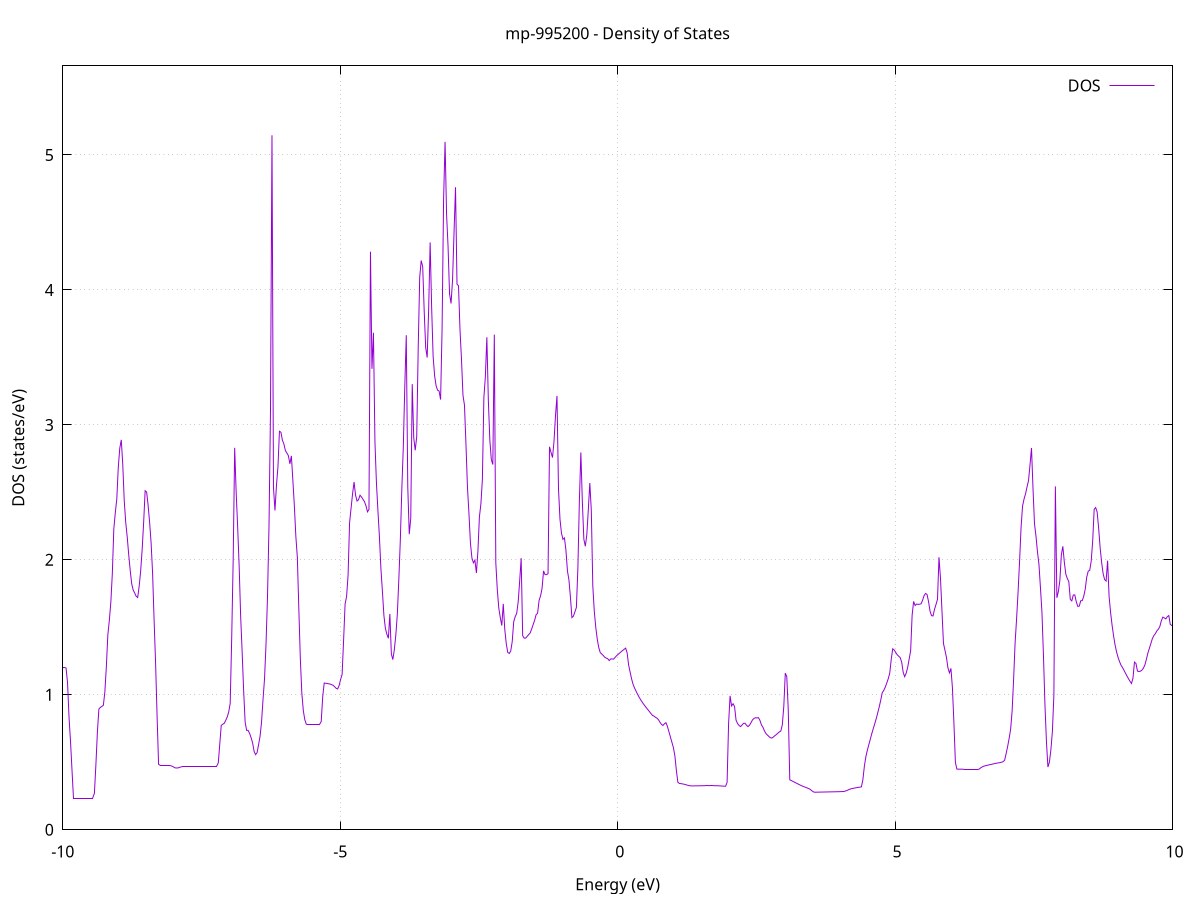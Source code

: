 set title 'mp-995200 - Density of States'
set xlabel 'Energy (eV)'
set ylabel 'DOS (states/eV)'
set grid
set xrange [-10:10]
set yrange [0:5.660]
set xzeroaxis lt -1
set terminal png size 800,600
set output 'mp-995200_dos_gnuplot.png'
plot '-' using 1:2 with lines title 'DOS'
-18.789000 0.000000
-18.762100 0.000000
-18.735300 0.000000
-18.708400 0.000000
-18.681500 0.000000
-18.654600 0.000000
-18.627700 0.000000
-18.600800 0.000000
-18.573900 0.000000
-18.547000 0.000000
-18.520100 0.000000
-18.493200 0.000000
-18.466300 0.000000
-18.439400 0.000000
-18.412500 0.000000
-18.385600 0.000000
-18.358700 0.000000
-18.331900 0.000000
-18.305000 0.000000
-18.278100 0.000000
-18.251200 0.000000
-18.224300 0.000000
-18.197400 0.000000
-18.170500 0.000000
-18.143600 0.000000
-18.116700 0.000000
-18.089800 0.000000
-18.062900 0.000000
-18.036000 0.000000
-18.009100 0.000000
-17.982200 0.000000
-17.955300 0.000000
-17.928500 0.000000
-17.901600 0.000000
-17.874700 0.000000
-17.847800 0.000000
-17.820900 0.000000
-17.794000 0.000000
-17.767100 0.000000
-17.740200 0.000000
-17.713300 0.000000
-17.686400 0.000000
-17.659500 0.000000
-17.632600 0.000000
-17.605700 0.000000
-17.578800 0.000000
-17.551900 0.000000
-17.525100 0.000000
-17.498200 0.000000
-17.471300 0.000000
-17.444400 0.000000
-17.417500 0.000000
-17.390600 0.000000
-17.363700 0.000000
-17.336800 0.000000
-17.309900 0.000000
-17.283000 0.000000
-17.256100 0.000000
-17.229200 0.000000
-17.202300 0.000000
-17.175400 0.000000
-17.148500 0.000000
-17.121700 0.000000
-17.094800 0.000000
-17.067900 0.000000
-17.041000 0.000000
-17.014100 0.000000
-16.987200 0.000000
-16.960300 0.000000
-16.933400 0.000000
-16.906500 0.000000
-16.879600 0.000000
-16.852700 0.000000
-16.825800 0.000000
-16.798900 0.000000
-16.772000 0.000000
-16.745100 0.000000
-16.718300 0.000000
-16.691400 0.000000
-16.664500 0.000000
-16.637600 0.000000
-16.610700 0.000000
-16.583800 0.000000
-16.556900 0.000000
-16.530000 0.000000
-16.503100 0.000000
-16.476200 0.000000
-16.449300 0.000000
-16.422400 0.000000
-16.395500 0.000000
-16.368600 0.000000
-16.341700 0.017900
-16.314900 0.972300
-16.288000 1.329900
-16.261100 1.194600
-16.234200 1.277300
-16.207300 1.402900
-16.180400 1.612200
-16.153500 1.981300
-16.126600 2.030300
-16.099700 1.284800
-16.072800 1.225700
-16.045900 1.170100
-16.019000 1.108700
-15.992100 1.035800
-15.965200 0.912400
-15.938300 0.902200
-15.911500 0.848000
-15.884600 0.817400
-15.857700 0.791400
-15.830800 0.767300
-15.803900 0.741200
-15.777000 0.711300
-15.750100 0.653700
-15.723200 0.653800
-15.696300 0.653800
-15.669400 0.653800
-15.642500 0.653800
-15.615600 0.627200
-15.588700 0.607200
-15.561800 0.592400
-15.534900 0.578500
-15.508100 0.564600
-15.481200 0.548500
-15.454300 0.520500
-15.427400 0.510700
-15.400500 0.510800
-15.373600 0.510800
-15.346700 0.510800
-15.319800 0.510800
-15.292900 0.510800
-15.266000 0.510800
-15.239100 0.508900
-15.212200 0.488900
-15.185300 0.477600
-15.158400 0.468100
-15.131500 0.459300
-15.104700 0.449500
-15.077800 0.437400
-15.050900 0.420500
-15.024000 0.420500
-14.997100 0.420500
-14.970200 0.420500
-14.943300 0.420500
-14.916400 0.434100
-14.889500 0.875600
-14.862600 1.385300
-14.835700 1.813500
-14.808800 1.883900
-14.781900 2.036400
-14.755000 2.468300
-14.728100 2.786500
-14.701300 2.156600
-14.674400 1.730600
-14.647500 1.642000
-14.620600 1.557700
-14.593700 1.457400
-14.566800 1.330500
-14.539900 1.290600
-14.513000 1.277800
-14.486100 1.247600
-14.459200 1.201600
-14.432300 1.165900
-14.405400 1.132500
-14.378500 1.093100
-14.351600 1.041200
-14.324700 1.026800
-14.297900 1.026800
-14.271000 1.026800
-14.244100 1.026800
-14.217200 1.023300
-14.190300 1.000900
-14.163400 0.968000
-14.136500 0.941800
-14.109600 0.918300
-14.082700 0.892000
-14.055800 0.856800
-14.028900 0.837100
-14.002000 0.837100
-13.975100 0.837100
-13.948200 0.837100
-13.921300 0.837100
-13.894500 0.837100
-13.867600 0.837100
-13.840700 0.837000
-13.813800 0.827900
-13.786900 0.813900
-13.760000 0.798400
-13.733100 0.786300
-13.706200 0.773300
-13.679300 0.754100
-13.652400 0.745600
-13.625500 0.745600
-13.598600 0.745600
-13.571700 0.745600
-13.544800 0.739500
-13.517900 0.734700
-13.491100 0.730900
-13.464200 0.727400
-13.437300 0.723600
-13.410400 0.718000
-13.383500 0.714000
-13.356600 0.710400
-13.329700 0.702300
-13.302800 0.690600
-13.275900 0.682000
-13.249000 0.673300
-13.222100 0.660300
-13.195200 0.652500
-13.168300 0.652500
-13.141400 0.652500
-13.114500 0.652500
-13.087700 0.652500
-13.060800 0.652500
-13.033900 0.652500
-13.007000 0.652500
-12.980100 0.652500
-12.953200 0.652600
-12.926300 0.652600
-12.899400 0.652600
-12.872500 0.773300
-12.845600 1.213400
-12.818700 1.507400
-12.791800 1.833500
-12.764900 2.615300
-12.738000 3.257200
-12.711100 3.155500
-12.684300 2.397200
-12.657400 2.102200
-12.630500 2.014300
-12.603600 1.858000
-12.576700 1.694500
-12.549800 1.584200
-12.522900 1.584300
-12.496000 1.570800
-12.469100 1.542500
-12.442200 1.509600
-12.415300 1.462000
-12.388400 1.381300
-12.361500 1.320400
-12.334600 1.304000
-12.307700 1.304100
-12.280800 1.304100
-12.254000 1.304200
-12.227100 1.303100
-12.200200 1.291700
-12.173300 1.280200
-12.146400 1.265000
-12.119500 1.230700
-12.092600 1.198200
-12.065700 1.229900
-12.038800 1.256600
-12.011900 1.280100
-11.985000 1.305600
-11.958100 1.343200
-11.931200 1.365300
-11.904300 1.365300
-11.877400 1.365300
-11.850600 1.361900
-11.823700 1.351500
-11.796800 1.339100
-11.769900 1.320300
-11.743000 1.290500
-11.716100 1.268600
-11.689200 1.267800
-11.662300 1.267800
-11.635400 1.193600
-11.608500 1.003400
-11.581600 0.878000
-11.554700 0.757900
-11.527800 0.598500
-11.500900 0.456500
-11.474000 0.456500
-11.447200 0.456500
-11.420300 0.456200
-11.393400 0.450000
-11.366500 0.442100
-11.339600 0.431000
-11.312700 0.410100
-11.285800 0.394000
-11.258900 0.390700
-11.232000 0.390700
-11.205100 0.390700
-11.178200 0.390700
-11.151300 0.390700
-11.124400 0.390700
-11.097500 0.390700
-11.070600 0.390700
-11.043800 0.390700
-11.016900 0.390700
-10.990000 0.390700
-10.963100 0.545200
-10.936200 0.708400
-10.909300 0.834400
-10.882400 0.962100
-10.855500 1.174800
-10.828600 1.232500
-10.801700 1.218600
-10.774800 1.207900
-10.747900 1.206400
-10.721000 1.206400
-10.694100 1.206400
-10.667200 1.206400
-10.640400 1.206400
-10.613500 1.190800
-10.586600 1.137900
-10.559700 1.087900
-10.532800 1.043800
-10.505900 0.978400
-10.479000 0.944500
-10.452100 0.944500
-10.425200 0.944500
-10.398300 0.944500
-10.371400 0.944500
-10.344500 0.944500
-10.317600 0.928800
-10.290700 0.844300
-10.263800 0.737500
-10.237000 0.544600
-10.210100 0.556700
-10.183200 0.658700
-10.156300 0.797500
-10.129400 0.951000
-10.102500 1.198600
-10.075600 1.198600
-10.048700 1.198700
-10.021800 1.198700
-9.994900 1.198800
-9.968000 1.198800
-9.941100 1.198900
-9.914200 1.087600
-9.887300 0.830500
-9.860400 0.651500
-9.833600 0.437900
-9.806700 0.229700
-9.779800 0.229700
-9.752900 0.229700
-9.726000 0.229700
-9.699100 0.229700
-9.672200 0.229700
-9.645300 0.229700
-9.618400 0.229700
-9.591500 0.229700
-9.564600 0.229700
-9.537700 0.229700
-9.510800 0.229700
-9.483900 0.229700
-9.457000 0.229700
-9.430200 0.270400
-9.403300 0.482800
-9.376400 0.724500
-9.349500 0.894900
-9.322600 0.906700
-9.295700 0.914400
-9.268800 0.922400
-9.241900 1.021400
-9.215000 1.207800
-9.188100 1.444400
-9.161200 1.551400
-9.134300 1.685000
-9.107400 1.896800
-9.080500 2.228300
-9.053600 2.348900
-9.026800 2.450000
-8.999900 2.686100
-8.973000 2.827400
-8.946100 2.889200
-8.919200 2.707500
-8.892300 2.435900
-8.865400 2.275900
-8.838500 2.168000
-8.811600 2.036600
-8.784700 1.920700
-8.757800 1.822000
-8.730900 1.776000
-8.704000 1.753300
-8.677100 1.729800
-8.650200 1.721000
-8.623400 1.805700
-8.596500 1.917500
-8.569600 2.076500
-8.542700 2.277600
-8.515800 2.512000
-8.488900 2.502100
-8.462000 2.403300
-8.435100 2.276800
-8.408200 2.125100
-8.381300 1.898600
-8.354400 1.554200
-8.327500 1.234900
-8.300600 0.842800
-8.273700 0.485700
-8.246800 0.474800
-8.220000 0.474800
-8.193100 0.474800
-8.166200 0.474800
-8.139300 0.474800
-8.112400 0.474800
-8.085500 0.474800
-8.058600 0.474700
-8.031700 0.471500
-8.004800 0.465700
-7.977900 0.458900
-7.951000 0.458000
-7.924100 0.458100
-7.897200 0.462600
-7.870300 0.465300
-7.843400 0.468500
-7.816600 0.469500
-7.789700 0.469500
-7.762800 0.469500
-7.735900 0.469500
-7.709000 0.469500
-7.682100 0.469500
-7.655200 0.469500
-7.628300 0.469500
-7.601400 0.469500
-7.574500 0.469500
-7.547600 0.469500
-7.520700 0.469500
-7.493800 0.469500
-7.466900 0.469500
-7.440000 0.469400
-7.413200 0.469400
-7.386300 0.469400
-7.359400 0.469400
-7.332500 0.469400
-7.305600 0.469400
-7.278700 0.469400
-7.251800 0.469400
-7.224900 0.469400
-7.198000 0.495200
-7.171100 0.632600
-7.144200 0.773000
-7.117300 0.782000
-7.090400 0.788900
-7.063500 0.810600
-7.036600 0.835900
-7.009800 0.872200
-6.982900 0.936300
-6.956000 1.416500
-6.929100 2.000500
-6.902200 2.830000
-6.875300 2.500700
-6.848400 2.245000
-6.821500 1.955700
-6.794600 1.583500
-6.767700 1.318300
-6.740800 1.032400
-6.713900 0.799300
-6.687000 0.736500
-6.660100 0.736600
-6.633200 0.714100
-6.606400 0.682400
-6.579500 0.644700
-6.552600 0.582000
-6.525700 0.556900
-6.498800 0.571100
-6.471900 0.629500
-6.445000 0.691900
-6.418100 0.797200
-6.391200 0.966500
-6.364300 1.117500
-6.337400 1.373800
-6.310500 1.726200
-6.283600 2.250200
-6.256700 3.100200
-6.229800 5.145600
-6.203000 2.537800
-6.176100 2.366200
-6.149200 2.549900
-6.122300 2.688500
-6.095400 2.952800
-6.068500 2.945400
-6.041600 2.885800
-6.014700 2.858200
-5.987800 2.808800
-5.960900 2.791300
-5.934000 2.771700
-5.907100 2.711300
-5.880200 2.770100
-5.853300 2.588100
-5.826400 2.399200
-5.799600 2.173300
-5.772700 2.018500
-5.745800 1.633400
-5.718900 1.268800
-5.692000 1.012700
-5.665100 0.882200
-5.638200 0.815800
-5.611300 0.782400
-5.584400 0.779300
-5.557500 0.779400
-5.530600 0.779400
-5.503700 0.779400
-5.476800 0.779500
-5.449900 0.779500
-5.423000 0.779500
-5.396200 0.779600
-5.369300 0.779600
-5.342400 0.802400
-5.315500 0.986200
-5.288600 1.087400
-5.261700 1.085600
-5.234800 1.083700
-5.207900 1.081700
-5.181000 1.079500
-5.154100 1.075400
-5.127200 1.070300
-5.100300 1.059700
-5.073400 1.048300
-5.046500 1.043000
-5.019600 1.069100
-4.992800 1.114100
-4.965900 1.150400
-4.939000 1.405100
-4.912100 1.672900
-4.885200 1.728400
-4.858300 1.886900
-4.831400 2.274200
-4.804500 2.382400
-4.777600 2.488400
-4.750700 2.576900
-4.723800 2.480200
-4.696900 2.435700
-4.670000 2.445600
-4.643100 2.478900
-4.616200 2.465900
-4.589400 2.448100
-4.562500 2.431000
-4.535600 2.400600
-4.508700 2.355800
-4.481800 2.373200
-4.454900 4.283400
-4.428000 3.415400
-4.401100 3.682400
-4.374200 2.873000
-4.347300 2.571100
-4.320400 2.363500
-4.293500 2.172200
-4.266600 1.934600
-4.239700 1.768700
-4.212800 1.588300
-4.186000 1.492500
-4.159100 1.448800
-4.132200 1.418700
-4.105300 1.599700
-4.078400 1.302100
-4.051500 1.260800
-4.024600 1.334900
-3.997700 1.443700
-3.970800 1.596400
-3.943900 1.852800
-3.917000 2.142500
-3.890100 2.519900
-3.863200 2.833300
-3.836300 3.283000
-3.809400 3.664400
-3.782600 2.540900
-3.755700 2.190200
-3.728800 2.307100
-3.701900 3.302000
-3.675000 2.904500
-3.648100 2.811900
-3.621200 2.913000
-3.594300 3.571600
-3.567400 4.093000
-3.540500 4.217900
-3.513600 4.172600
-3.486700 3.847400
-3.459800 3.573700
-3.432900 3.499100
-3.406000 3.856900
-3.379200 4.352200
-3.352300 3.870000
-3.325400 3.506500
-3.298500 3.363600
-3.271600 3.288900
-3.244700 3.256800
-3.217800 3.250600
-3.190900 3.187500
-3.164000 3.714900
-3.137100 4.668500
-3.110200 5.097200
-3.083300 4.560400
-3.056400 4.322400
-3.029500 3.971100
-3.002600 3.899700
-2.975800 4.071100
-2.948900 4.422900
-2.922000 4.760500
-2.895100 4.042500
-2.868200 4.030900
-2.841300 3.707100
-2.814400 3.485200
-2.787500 3.218600
-2.760600 3.146300
-2.733700 2.856400
-2.706800 2.538900
-2.679900 2.342900
-2.653000 2.123200
-2.626100 2.013200
-2.599200 1.977600
-2.572400 1.998300
-2.545500 1.902500
-2.518600 2.060700
-2.491700 2.317100
-2.464800 2.414000
-2.437900 2.594200
-2.411000 3.201200
-2.384100 3.356900
-2.357200 3.649300
-2.330300 3.181500
-2.303400 2.886700
-2.276500 2.742600
-2.249600 2.706200
-2.222700 3.669000
-2.195800 1.977500
-2.168900 1.778600
-2.142100 1.643000
-2.115200 1.572000
-2.088300 1.513200
-2.061400 1.674300
-2.034500 1.485700
-2.007600 1.379900
-1.980700 1.313900
-1.953800 1.306500
-1.926900 1.324600
-1.900000 1.394100
-1.873100 1.541700
-1.846200 1.579100
-1.819300 1.603500
-1.792400 1.688900
-1.765500 1.845100
-1.738700 2.012600
-1.711800 1.437900
-1.684900 1.420100
-1.658000 1.419900
-1.631100 1.433000
-1.604200 1.446100
-1.577300 1.457800
-1.550400 1.486800
-1.523500 1.519800
-1.496600 1.551300
-1.469700 1.593200
-1.442800 1.604900
-1.415900 1.699700
-1.389000 1.733100
-1.362100 1.789400
-1.335300 1.918100
-1.308400 1.890900
-1.281500 1.890400
-1.254600 1.898200
-1.227700 2.837600
-1.200800 2.796000
-1.173900 2.757900
-1.147000 2.877800
-1.120100 3.068300
-1.093200 3.214700
-1.066300 2.528400
-1.039400 2.301900
-1.012500 2.197900
-0.985600 2.152000
-0.958700 2.162800
-0.931900 2.071600
-0.905000 1.918400
-0.878100 1.852300
-0.851200 1.725500
-0.824300 1.572300
-0.797400 1.582700
-0.770500 1.614200
-0.743600 1.647200
-0.716700 1.937700
-0.689800 2.436700
-0.662900 2.795300
-0.636000 2.427400
-0.609100 2.152700
-0.582200 2.100500
-0.555300 2.187800
-0.528500 2.372200
-0.501600 2.569400
-0.474700 2.365500
-0.447800 1.807600
-0.420900 1.618000
-0.394000 1.499000
-0.367100 1.411200
-0.340200 1.349600
-0.313300 1.312400
-0.286400 1.302500
-0.259500 1.291300
-0.232600 1.278700
-0.205700 1.271900
-0.178800 1.267400
-0.151900 1.253500
-0.125100 1.266100
-0.098200 1.265500
-0.071300 1.264700
-0.044400 1.278200
-0.017500 1.290000
0.009400 1.299700
0.036300 1.309600
0.063200 1.319300
0.090100 1.328400
0.117000 1.337200
0.143900 1.345800
0.170800 1.311400
0.197700 1.221300
0.224600 1.168900
0.251500 1.117800
0.278300 1.077500
0.305200 1.049700
0.332100 1.026600
0.359000 1.004600
0.385900 0.983100
0.412800 0.964900
0.439700 0.947100
0.466600 0.931700
0.493500 0.916800
0.520400 0.902400
0.547300 0.888600
0.574200 0.874800
0.601100 0.860800
0.628000 0.846900
0.654900 0.842300
0.681700 0.833400
0.708600 0.827100
0.735500 0.815500
0.762400 0.797000
0.789300 0.781400
0.816200 0.772800
0.843100 0.785300
0.870000 0.793600
0.896900 0.766600
0.923800 0.727100
0.950700 0.687800
0.977600 0.648600
1.004500 0.609300
1.031400 0.548700
1.058300 0.440100
1.085100 0.352100
1.112000 0.343500
1.138900 0.341900
1.165800 0.340100
1.192700 0.338000
1.219600 0.335300
1.246500 0.331500
1.273400 0.328800
1.300300 0.326200
1.327200 0.325300
1.354100 0.325200
1.381000 0.325300
1.407900 0.325500
1.434800 0.325600
1.461700 0.325900
1.488500 0.326200
1.515400 0.326300
1.542300 0.326400
1.569200 0.326500
1.596100 0.326600
1.623000 0.326600
1.649900 0.326700
1.676800 0.326600
1.703700 0.326600
1.730600 0.326500
1.757500 0.326400
1.784400 0.326200
1.811300 0.325900
1.838200 0.325400
1.865100 0.324500
1.891900 0.323700
1.918800 0.323100
1.945700 0.322700
1.972600 0.351200
1.999500 0.787000
2.026400 0.992100
2.053300 0.917700
2.080200 0.934200
2.107100 0.913100
2.134000 0.812300
2.160900 0.787900
2.187800 0.773100
2.214700 0.764700
2.241600 0.775900
2.268500 0.788300
2.295300 0.789600
2.322200 0.774500
2.349100 0.764600
2.376000 0.774300
2.402900 0.792900
2.429800 0.813800
2.456700 0.825000
2.483600 0.830400
2.510500 0.828500
2.537400 0.831000
2.564300 0.811000
2.591200 0.777300
2.618100 0.760100
2.645000 0.733400
2.671900 0.713500
2.698700 0.702100
2.725600 0.691700
2.752500 0.682100
2.779400 0.679600
2.806300 0.687100
2.833200 0.697300
2.860100 0.705400
2.887000 0.715700
2.913900 0.725100
2.940800 0.731300
2.967700 0.777200
2.994600 0.914800
3.021500 1.160500
3.048400 1.134800
3.075300 0.884200
3.102100 0.370400
3.129000 0.364800
3.155900 0.359200
3.182800 0.353600
3.209700 0.347900
3.236600 0.342300
3.263500 0.336700
3.290400 0.331100
3.317300 0.326000
3.344200 0.321300
3.371100 0.316900
3.398000 0.312800
3.424900 0.308300
3.451800 0.303700
3.478700 0.296700
3.505500 0.287100
3.532400 0.280000
3.559300 0.278200
3.586200 0.278500
3.613100 0.278800
3.640000 0.279100
3.666900 0.279300
3.693800 0.279600
3.720700 0.279800
3.747600 0.280000
3.774500 0.280300
3.801400 0.280500
3.828300 0.280800
3.855200 0.281000
3.882100 0.281200
3.908900 0.281500
3.935800 0.281700
3.962700 0.282000
3.989600 0.282200
4.016500 0.282600
4.043400 0.283000
4.070300 0.283400
4.097200 0.286100
4.124100 0.289600
4.151000 0.294600
4.177900 0.299800
4.204800 0.303300
4.231700 0.306000
4.258600 0.308200
4.285500 0.310300
4.312300 0.312300
4.339200 0.314200
4.366100 0.316100
4.393000 0.317800
4.419900 0.370800
4.446800 0.471300
4.473700 0.541500
4.500600 0.589700
4.527500 0.631100
4.554400 0.672500
4.581300 0.713800
4.608200 0.751200
4.635100 0.787500
4.662000 0.825600
4.688900 0.868300
4.715700 0.912600
4.742600 0.962400
4.769500 1.016600
4.796400 1.032300
4.823300 1.057300
4.850200 1.087200
4.877100 1.119300
4.904000 1.160800
4.930900 1.262200
4.957800 1.340900
4.984700 1.331900
5.011600 1.313900
5.038500 1.296800
5.065400 1.286100
5.092300 1.275400
5.119100 1.242800
5.146000 1.167100
5.172900 1.134300
5.199800 1.159700
5.226700 1.202200
5.253600 1.264600
5.280500 1.325200
5.307400 1.590000
5.334300 1.691900
5.361200 1.661700
5.388100 1.672400
5.415000 1.669900
5.441900 1.671600
5.468800 1.674300
5.495700 1.700000
5.522500 1.734800
5.549400 1.750900
5.576300 1.743500
5.603200 1.690600
5.630100 1.620200
5.657000 1.586400
5.683900 1.584400
5.710800 1.633100
5.737700 1.669300
5.764600 1.708000
5.791500 2.019500
5.818400 1.863500
5.845300 1.622000
5.872200 1.380400
5.899100 1.330700
5.925900 1.277600
5.952800 1.200200
5.979700 1.162200
6.006600 1.195800
6.033500 1.052700
6.060400 0.793900
6.087300 0.498500
6.114200 0.449400
6.141100 0.449300
6.168000 0.449200
6.194900 0.449100
6.221800 0.449000
6.248700 0.448700
6.275600 0.448700
6.302500 0.448800
6.329300 0.448800
6.356200 0.448800
6.383100 0.448800
6.410000 0.448800
6.436900 0.448800
6.463800 0.448800
6.490700 0.448800
6.517600 0.449900
6.544500 0.459200
6.571400 0.465900
6.598300 0.471000
6.625200 0.474100
6.652100 0.476600
6.679000 0.479500
6.705900 0.482100
6.732700 0.484600
6.759600 0.487100
6.786500 0.489700
6.813400 0.492100
6.840300 0.494400
6.867200 0.495800
6.894100 0.497600
6.921000 0.501000
6.947900 0.504900
6.974800 0.515700
7.001700 0.564300
7.028600 0.616900
7.055500 0.676800
7.082400 0.743600
7.109300 0.878600
7.136100 1.111400
7.163000 1.383400
7.189900 1.560800
7.216800 1.762900
7.243700 1.986200
7.270600 2.238100
7.297500 2.397900
7.324400 2.450800
7.351300 2.488700
7.378200 2.540100
7.405100 2.587100
7.432000 2.704400
7.458900 2.829000
7.485800 2.530200
7.512700 2.268400
7.539500 2.175000
7.566400 2.059900
7.593300 1.966200
7.620200 1.792300
7.647100 1.612600
7.674000 1.295500
7.700900 0.931300
7.727800 0.655200
7.754700 0.464600
7.781600 0.501700
7.808500 0.593400
7.835400 0.727800
7.862300 0.999200
7.889200 2.544300
7.916100 1.718800
7.943000 1.765200
7.969800 1.846300
7.996700 2.037300
8.023600 2.100300
8.050500 1.982800
8.077400 1.893900
8.104300 1.861300
8.131200 1.839700
8.158100 1.706800
8.185000 1.695700
8.211900 1.739500
8.238800 1.740000
8.265700 1.690000
8.292600 1.655100
8.319500 1.657100
8.346400 1.696800
8.373200 1.698000
8.400100 1.729700
8.427000 1.782000
8.453900 1.871600
8.480800 1.915800
8.507700 1.921900
8.534600 1.989000
8.561500 2.140000
8.588400 2.373800
8.615300 2.387600
8.642200 2.353700
8.669100 2.233800
8.696000 2.089300
8.722900 1.980700
8.749800 1.897800
8.776600 1.853800
8.803500 1.842900
8.830400 1.994100
8.857300 1.729600
8.884200 1.610400
8.911100 1.516000
8.938000 1.437300
8.964900 1.369600
8.991800 1.318000
9.018700 1.277600
9.045600 1.245900
9.072500 1.219600
9.099400 1.201700
9.126300 1.181600
9.153200 1.159900
9.180000 1.138900
9.206900 1.119100
9.233800 1.100300
9.260700 1.083800
9.287600 1.122800
9.314500 1.242400
9.341400 1.232700
9.368300 1.175900
9.395200 1.172700
9.422100 1.174800
9.449000 1.183000
9.475900 1.197300
9.502800 1.222000
9.529700 1.263200
9.556600 1.309900
9.583400 1.344500
9.610300 1.380100
9.637200 1.416200
9.664100 1.439000
9.691000 1.452600
9.717900 1.473700
9.744800 1.486000
9.771700 1.506000
9.798600 1.548100
9.825500 1.575700
9.852400 1.569900
9.879300 1.562400
9.906200 1.578900
9.933100 1.587400
9.960000 1.521700
9.986800 1.513900
10.013700 1.519400
10.040600 1.534000
10.067500 1.545900
10.094400 1.552700
10.121300 1.575200
10.148200 1.614900
10.175100 1.672200
10.202000 1.753800
10.228900 1.897400
10.255800 2.161700
10.282700 2.387900
10.309600 2.473300
10.336500 2.568100
10.363400 2.778200
10.390200 2.962400
10.417100 2.978800
10.444000 3.014600
10.470900 3.027400
10.497800 3.110400
10.524700 3.168100
10.551600 3.158000
10.578500 3.090300
10.605400 2.883000
10.632300 2.669000
10.659200 2.468900
10.686100 2.186700
10.713000 2.033200
10.739900 2.014600
10.766800 2.009900
10.793600 1.966400
10.820500 1.976800
10.847400 2.020100
10.874300 2.088100
10.901200 2.124500
10.928100 2.196300
10.955000 2.200200
10.981900 2.179200
11.008800 2.214100
11.035700 2.281200
11.062600 2.346700
11.089500 2.422000
11.116400 2.533000
11.143300 2.649700
11.170200 2.792800
11.197000 2.984700
11.223900 3.018700
11.250800 3.155400
11.277700 3.030000
11.304600 2.799000
11.331500 2.769700
11.358400 2.796900
11.385300 2.880900
11.412200 3.000800
11.439100 3.160200
11.466000 3.243200
11.492900 3.322700
11.519800 3.399100
11.546700 3.428600
11.573600 3.503800
11.600400 3.622200
11.627300 3.878300
11.654200 3.945200
11.681100 3.905700
11.708000 3.772400
11.734900 3.538600
11.761800 3.398600
11.788700 3.241700
11.815600 3.163300
11.842500 3.146200
11.869400 3.245500
11.896300 3.253100
11.923200 3.145400
11.950100 3.153900
11.977000 3.133100
12.003800 2.977700
12.030700 2.927600
12.057600 2.915700
12.084500 2.998300
12.111400 3.106500
12.138300 3.458300
12.165200 3.381200
12.192100 3.562400
12.219000 3.612700
12.245900 3.601500
12.272800 3.670400
12.299700 3.515300
12.326600 3.338400
12.353500 3.124100
12.380400 3.032000
12.407200 3.054500
12.434100 3.209700
12.461000 3.115400
12.487900 3.100100
12.514800 2.972100
12.541700 2.965900
12.568600 2.922900
12.595500 2.911100
12.622400 2.941000
12.649300 3.014600
12.676200 2.956400
12.703100 2.989100
12.730000 3.164200
12.756900 3.344200
12.783800 3.509200
12.810600 3.706600
12.837500 3.672400
12.864400 3.589700
12.891300 3.473600
12.918200 3.434300
12.945100 3.501000
12.972000 3.514700
12.998900 4.446100
13.025800 4.394000
13.052700 4.158700
13.079600 3.967900
13.106500 3.996700
13.133400 3.990900
13.160300 4.066200
13.187200 4.070200
13.214000 4.009500
13.240900 3.817600
13.267800 3.651100
13.294700 3.578500
13.321600 3.527600
13.348500 3.485700
13.375400 3.412400
13.402300 3.302400
13.429200 3.275400
13.456100 3.323400
13.483000 3.405000
13.509900 3.533000
13.536800 3.508800
13.563700 3.502200
13.590600 3.648200
13.617400 3.775800
13.644300 3.721600
13.671200 2.935900
13.698100 2.719400
13.725000 2.665000
13.751900 2.654800
13.778800 2.694300
13.805700 2.689900
13.832600 2.652700
13.859500 2.574300
13.886400 2.429900
13.913300 2.380200
13.940200 2.433500
13.967100 2.504800
13.994000 2.629000
14.020800 2.720300
14.047700 2.706900
14.074600 2.647700
14.101500 2.491600
14.128400 2.334300
14.155300 2.265600
14.182200 2.295400
14.209100 2.285500
14.236000 2.283600
14.262900 2.333700
14.289800 2.478400
14.316700 2.441300
14.343600 2.494900
14.370500 2.572400
14.397400 2.703000
14.424200 2.722600
14.451100 2.740500
14.478000 2.707800
14.504900 2.716500
14.531800 2.748500
14.558700 2.713400
14.585600 2.699600
14.612500 2.741000
14.639400 2.803100
14.666300 2.881300
14.693200 3.009900
14.720100 3.187000
14.747000 3.225500
14.773900 3.110000
14.800800 2.982800
14.827600 2.979400
14.854500 2.909200
14.881400 2.797700
14.908300 2.678700
14.935200 2.632300
14.962100 2.665100
14.989000 2.701300
15.015900 2.772100
15.042800 2.822000
15.069700 2.722400
15.096600 2.570500
15.123500 2.465600
15.150400 2.425000
15.177300 2.442800
15.204200 2.503400
15.231000 2.553500
15.257900 2.633900
15.284800 2.748900
15.311700 3.085600
15.338600 3.219600
15.365500 3.205700
15.392400 2.941600
15.419300 2.799200
15.446200 2.723400
15.473100 2.741300
15.500000 2.732600
15.526900 2.737400
15.553800 2.760500
15.580700 2.738300
15.607600 2.727900
15.634400 2.668100
15.661300 2.628000
15.688200 2.741800
15.715100 2.735500
15.742000 2.727900
15.768900 2.841200
15.795800 2.992500
15.822700 3.113400
15.849600 3.145600
15.876500 3.170200
15.903400 3.210300
15.930300 3.268200
15.957200 3.348400
15.984100 3.451100
16.011000 3.639000
16.037800 3.817700
16.064700 3.802200
16.091600 3.397200
16.118500 3.076500
16.145400 2.954100
16.172300 2.954400
16.199200 3.085400
16.226100 3.108900
16.253000 2.922900
16.279900 2.938600
16.306800 2.864800
16.333700 2.789700
16.360600 2.593100
16.387500 2.446300
16.414400 2.580000
16.441200 2.778400
16.468100 2.953100
16.495000 3.123700
16.521900 3.252000
16.548800 3.400000
16.575700 3.539000
16.602600 3.708700
16.629500 3.734000
16.656400 3.509300
16.683300 3.588500
16.710200 3.356900
16.737100 3.183500
16.764000 3.024600
16.790900 2.731600
16.817800 2.529600
16.844600 2.443900
16.871500 2.417400
16.898400 2.415200
16.925300 2.407200
16.952200 2.429800
16.979100 2.531400
17.006000 2.468500
17.032900 2.454200
17.059800 2.470200
17.086700 2.490200
17.113600 2.581400
17.140500 2.675400
17.167400 2.769300
17.194300 2.791500
17.221200 2.758700
17.248000 2.600800
17.274900 2.417500
17.301800 2.275900
17.328700 2.227100
17.355600 2.221400
17.382500 2.213300
17.409400 2.167000
17.436300 2.134900
17.463200 2.110300
17.490100 2.130300
17.517000 2.171000
17.543900 2.206200
17.570800 2.263100
17.597700 2.349700
17.624600 2.443900
17.651400 2.586300
17.678300 2.827300
17.705200 2.941100
17.732100 2.932000
17.759000 2.871100
17.785900 2.853500
17.812800 2.841300
17.839700 2.817000
17.866600 2.759100
17.893500 2.689300
17.920400 2.587400
17.947300 2.518800
17.974200 2.437200
18.001100 2.350100
18.028000 2.295600
18.054900 2.245400
18.081700 2.192200
18.108600 2.138100
18.135500 2.107100
18.162400 2.050200
18.189300 2.024500
18.216200 1.934500
18.243100 1.915800
18.270000 1.920300
18.296900 1.931900
18.323800 1.957900
18.350700 2.015100
18.377600 2.110600
18.404500 2.145700
18.431400 2.179800
18.458300 2.231100
18.485100 2.324400
18.512000 2.329600
18.538900 2.336700
18.565800 2.420100
18.592700 2.631800
18.619600 2.722400
18.646500 2.699100
18.673400 2.699400
18.700300 2.673600
18.727200 2.653100
18.754100 2.559300
18.781000 2.484700
18.807900 2.416600
18.834800 2.357200
18.861700 2.281300
18.888500 2.241600
18.915400 2.293000
18.942300 2.285700
18.969200 2.271600
18.996100 2.240000
19.023000 2.188400
19.049900 2.145700
19.076800 2.118500
19.103700 2.114200
19.130600 2.123500
19.157500 2.120900
19.184400 2.115800
19.211300 2.126000
19.238200 2.143600
19.265100 2.151600
19.291900 2.120500
19.318800 2.019400
19.345700 1.965800
19.372600 1.975900
19.399500 2.015200
19.426400 2.071000
19.453300 2.086700
19.480200 2.073600
19.507100 2.054100
19.534000 2.023100
19.560900 1.988200
19.587800 1.984500
19.614700 1.987100
19.641600 2.023600
19.668500 2.084700
19.695300 2.144100
19.722200 2.323500
19.749100 2.342900
19.776000 2.408700
19.802900 2.425300
19.829800 2.432100
19.856700 2.517500
19.883600 2.572200
19.910500 2.600500
19.937400 2.602500
19.964300 2.618500
19.991200 2.664800
20.018100 2.758500
20.045000 2.870600
20.071900 2.864500
20.098700 2.856900
20.125600 2.823300
20.152500 2.781400
20.179400 2.793800
20.206300 2.810900
20.233200 2.834200
20.260100 2.884800
20.287000 2.807900
20.313900 2.772300
20.340800 2.727600
20.367700 2.589700
20.394600 2.484700
20.421500 2.445600
20.448400 2.387800
20.475300 2.325700
20.502100 2.498300
20.529000 2.423700
20.555900 2.360000
20.582800 2.352400
20.609700 2.350000
20.636600 2.304200
20.663500 2.294800
20.690400 2.326200
20.717300 2.377000
20.744200 2.462400
20.771100 2.598500
20.798000 2.829300
20.824900 3.117500
20.851800 3.288000
20.878700 3.235100
20.905500 3.249100
20.932400 3.435100
20.959300 3.669600
20.986200 3.911800
21.013100 3.874100
21.040000 3.792000
21.066900 3.653600
21.093800 3.398800
21.120700 3.287900
21.147600 3.151300
21.174500 3.030000
21.201400 2.836000
21.228300 2.706900
21.255200 2.648100
21.282100 2.604300
21.308900 2.571100
21.335800 2.547000
21.362700 2.560200
21.389600 2.627900
21.416500 2.737500
21.443400 2.886000
21.470300 3.062100
21.497200 3.201300
21.524100 3.266000
21.551000 3.260000
21.577900 3.228200
21.604800 3.275400
21.631700 3.337500
21.658600 3.321700
21.685500 3.216600
21.712300 3.021000
21.739200 2.857400
21.766100 2.725600
21.793000 2.611400
21.819900 2.528000
21.846800 2.469300
21.873700 2.443900
21.900600 2.437200
21.927500 2.452000
21.954400 2.464100
21.981300 2.493400
22.008200 2.533400
22.035100 2.567700
22.062000 2.681400
22.088900 2.828300
22.115700 2.888000
22.142600 2.807100
22.169500 2.769500
22.196400 2.791800
22.223300 2.759000
22.250200 2.706500
22.277100 2.707500
22.304000 2.648800
22.330900 2.604500
22.357800 2.654400
22.384700 2.727100
22.411600 2.792900
22.438500 2.855500
22.465400 2.951700
22.492300 3.006800
22.519100 2.940100
22.546000 2.942700
22.572900 2.978300
22.599800 2.916500
22.626700 2.878900
22.653600 2.779600
22.680500 2.753900
22.707400 2.754700
22.734300 2.792600
22.761200 2.789900
22.788100 2.757900
22.815000 2.785900
22.841900 2.718600
22.868800 2.647500
22.895700 2.555400
22.922500 2.501300
22.949400 2.492900
22.976300 2.514400
23.003200 2.556400
23.030100 2.682800
23.057000 2.694800
23.083900 2.646300
23.110800 2.636800
23.137700 2.796700
23.164600 2.902800
23.191500 2.922700
23.218400 2.915400
23.245300 2.936000
23.272200 2.956900
23.299100 2.986200
23.325900 3.034700
23.352800 3.034300
23.379700 3.013700
23.406600 3.008400
23.433500 2.985700
23.460400 2.961400
23.487300 2.974400
23.514200 3.000200
23.541100 2.984100
23.568000 3.002800
23.594900 3.083800
23.621800 3.254700
23.648700 3.420500
23.675600 3.559600
23.702500 3.526900
23.729300 3.466900
23.756200 3.431900
23.783100 3.290300
23.810000 3.236300
23.836900 3.272900
23.863800 3.316600
23.890700 3.379200
23.917600 3.470800
23.944500 3.493800
23.971400 3.779700
23.998300 3.887900
24.025200 3.905100
24.052100 3.691700
24.079000 3.440400
24.105900 3.330400
24.132700 3.265700
24.159600 3.213800
24.186500 3.174200
24.213400 3.118100
24.240300 3.122500
24.267200 3.214600
24.294100 3.115000
24.321000 3.110800
24.347900 3.038600
24.374800 2.970300
24.401700 2.966500
24.428600 2.982500
24.455500 3.023300
24.482400 3.181000
24.509300 3.272600
24.536100 3.350400
24.563000 3.440800
24.589900 3.490200
24.616800 3.507500
24.643700 3.501400
24.670600 3.615400
24.697500 3.586600
24.724400 3.511000
24.751300 3.379600
24.778200 3.237900
24.805100 3.148700
24.832000 3.098400
24.858900 3.061200
24.885800 3.040100
24.912700 3.037000
24.939500 3.002400
24.966400 2.976400
24.993300 3.012300
25.020200 2.965300
25.047100 2.999300
25.074000 3.043700
25.100900 3.056400
25.127800 3.046100
25.154700 3.024500
25.181600 2.950300
25.208500 2.859600
25.235400 2.802300
25.262300 2.763900
25.289200 2.783000
25.316100 2.964300
25.342900 3.070200
25.369800 3.074200
25.396700 3.140200
25.423600 3.283800
25.450500 3.423300
25.477400 3.439000
25.504300 3.361300
25.531200 3.230700
25.558100 3.245500
25.585000 3.291800
25.611900 3.361400
25.638800 3.416600
25.665700 3.485200
25.692600 3.565800
25.719500 3.641300
25.746300 3.711300
25.773200 3.861500
25.800100 3.922300
25.827000 3.923500
25.853900 3.904300
25.880800 3.908000
25.907700 3.984700
25.934600 4.160200
25.961500 4.224900
25.988400 4.287300
26.015300 4.192700
26.042200 4.001800
26.069100 3.804000
26.096000 3.719300
26.122900 3.665500
26.149700 3.705200
26.176600 3.679200
26.203500 3.614900
26.230400 3.544000
26.257300 3.471100
26.284200 3.470000
26.311100 3.489600
26.338000 3.427400
26.364900 3.390700
26.391800 3.411800
26.418700 3.439300
26.445600 3.507000
26.472500 3.616000
26.499400 3.712500
26.526300 3.847700
26.553100 3.985600
26.580000 4.009900
26.606900 3.815200
26.633800 3.701000
26.660700 3.657700
26.687600 3.585000
26.714500 3.438800
26.741400 3.370200
26.768300 3.327600
26.795200 3.302200
26.822100 3.287200
26.849000 3.319500
26.875900 3.384300
26.902800 3.512600
26.929700 3.687700
26.956500 3.811500
26.983400 3.863300
27.010300 3.739000
27.037200 3.681500
27.064100 3.673600
27.091000 3.685300
27.117900 3.755900
27.144800 3.821600
27.171700 3.650300
27.198600 3.508000
27.225500 3.378100
27.252400 3.134800
27.279300 2.947900
27.306200 2.831500
27.333100 2.786300
27.359900 2.800600
27.386800 2.860200
27.413700 2.924800
27.440600 2.971200
27.467500 2.979200
27.494400 2.987200
27.521300 3.199500
27.548200 3.414200
27.575100 3.519000
27.602000 3.593100
27.628900 3.752700
27.655800 3.426300
27.682700 3.363000
27.709600 3.186600
27.736500 3.076900
27.763300 3.002100
27.790200 2.901500
27.817100 2.904800
27.844000 2.884800
27.870900 2.887500
27.897800 2.940600
27.924700 3.017400
27.951600 3.016900
27.978500 2.959500
28.005400 3.051200
28.032300 3.139500
28.059200 3.336700
28.086100 3.448800
28.113000 3.511800
28.139900 3.579700
28.166800 3.602800
28.193600 3.705400
28.220500 3.798600
28.247400 3.754400
28.274300 3.673900
28.301200 3.582100
28.328100 3.460700
28.355000 3.430800
28.381900 3.446400
28.408800 3.451700
28.435700 3.376300
28.462600 3.331000
28.489500 3.317300
28.516400 3.330900
28.543300 3.404400
28.570200 3.281700
28.597000 3.150700
28.623900 3.095500
28.650800 2.967500
28.677700 2.812900
28.704600 2.715600
28.731500 2.572900
28.758400 2.436400
28.785300 2.272900
28.812200 2.151600
28.839100 2.104500
28.866000 2.134800
28.892900 2.176500
28.919800 2.208900
28.946700 2.245800
28.973600 2.343500
29.000400 2.380500
29.027300 2.413400
29.054200 2.426600
29.081100 2.489700
29.108000 2.483700
29.134900 2.530700
29.161800 2.633500
29.188700 2.751700
29.215600 2.861400
29.242500 2.979900
29.269400 3.104700
29.296300 3.321000
29.323200 3.376900
29.350100 3.388900
29.377000 3.394800
29.403800 3.396300
29.430700 3.496500
29.457600 3.664900
29.484500 3.727100
29.511400 3.539300
29.538300 3.400000
29.565200 3.257400
29.592100 3.143100
29.619000 3.052500
29.645900 2.960300
29.672800 2.868900
29.699700 2.784000
29.726600 2.700700
29.753500 2.651000
29.780400 2.622400
29.807200 2.652900
29.834100 2.700900
29.861000 2.802700
29.887900 2.997200
29.914800 3.143300
29.941700 3.123600
29.968600 3.079800
29.995500 3.041500
30.022400 2.956300
30.049300 2.827500
30.076200 2.640800
30.103100 2.462900
30.130000 2.308700
30.156900 2.150200
30.183800 2.038600
30.210600 1.988600
30.237500 1.948800
30.264400 1.997200
30.291300 2.051400
30.318200 2.074400
30.345100 2.095000
30.372000 2.150500
30.398900 2.241400
30.425800 2.336200
30.452700 2.481700
30.479600 2.577300
30.506500 2.493400
30.533400 2.425300
30.560300 2.369100
30.587200 2.302400
30.614000 2.273800
30.640900 2.210900
30.667800 2.210400
30.694700 2.233300
30.721600 2.273200
30.748500 2.132000
30.775400 2.031600
30.802300 1.949800
30.829200 1.932000
30.856100 1.945800
30.883000 1.936000
30.909900 1.931000
30.936800 1.943200
30.963700 1.954900
30.990600 1.952700
31.017400 1.895800
31.044300 1.845400
31.071200 1.728800
31.098100 1.616400
31.125000 1.539800
31.151900 1.495300
31.178800 1.462200
31.205700 1.429800
31.232600 1.378300
31.259500 1.322700
31.286400 1.311900
31.313300 1.293000
31.340200 1.280900
31.367100 1.278800
31.394000 1.230000
31.420800 1.186900
31.447700 1.159500
31.474600 1.114600
31.501500 1.037100
31.528400 0.933900
31.555300 0.886900
31.582200 0.889700
31.609100 0.881900
31.636000 0.845800
31.662900 0.808700
31.689800 0.765800
31.716700 0.701600
31.743600 0.640600
31.770500 0.571900
31.797400 0.509100
31.824200 0.452900
31.851100 0.391700
31.878000 0.332500
31.904900 0.279400
31.931800 0.224000
31.958700 0.158900
31.985600 0.119900
32.012500 0.092700
32.039400 0.079600
32.066300 0.071100
32.093200 0.065000
32.120100 0.058600
32.147000 0.050600
32.173900 0.041000
32.200800 0.030200
32.227600 0.023900
32.254500 0.019200
32.281400 0.015100
32.308300 0.011600
32.335200 0.008700
32.362100 0.006500
32.389000 0.004800
32.415900 0.003400
32.442800 0.002200
32.469700 0.001200
32.496600 0.000600
32.523500 0.000200
32.550400 0.000000
32.577300 0.000000
32.604200 0.000000
32.631000 0.000000
32.657900 0.000000
32.684800 0.000000
32.711700 0.000000
32.738600 0.000000
32.765500 0.000000
32.792400 0.000000
32.819300 0.000000
32.846200 0.000000
32.873100 0.000000
32.900000 0.000000
32.926900 0.000000
32.953800 0.000000
32.980700 0.000000
33.007600 0.000000
33.034400 0.000000
33.061300 0.000000
33.088200 0.000000
33.115100 0.000000
33.142000 0.000000
33.168900 0.000000
33.195800 0.000000
33.222700 0.000000
33.249600 0.000000
33.276500 0.000000
33.303400 0.000000
33.330300 0.000000
33.357200 0.000000
33.384100 0.000000
33.411000 0.000000
33.437800 0.000000
33.464700 0.000000
33.491600 0.000000
33.518500 0.000000
33.545400 0.000000
33.572300 0.000000
33.599200 0.000000
33.626100 0.000000
33.653000 0.000000
33.679900 0.000000
33.706800 0.000000
33.733700 0.000000
33.760600 0.000000
33.787500 0.000000
33.814400 0.000000
33.841200 0.000000
33.868100 0.000000
33.895000 0.000000
33.921900 0.000000
33.948800 0.000000
33.975700 0.000000
34.002600 0.000000
34.029500 0.000000
34.056400 0.000000
34.083300 0.000000
34.110200 0.000000
34.137100 0.000000
34.164000 0.000000
34.190900 0.000000
34.217800 0.000000
34.244600 0.000000
34.271500 0.000000
34.298400 0.000000
34.325300 0.000000
34.352200 0.000000
34.379100 0.000000
34.406000 0.000000
34.432900 0.000000
34.459800 0.000000
34.486700 0.000000
34.513600 0.000000
34.540500 0.000000
34.567400 0.000000
34.594300 0.000000
34.621200 0.000000
34.648000 0.000000
34.674900 0.000000
34.701800 0.000000
34.728700 0.000000
34.755600 0.000000
34.782500 0.000000
34.809400 0.000000
34.836300 0.000000
34.863200 0.000000
34.890100 0.000000
34.917000 0.000000
34.943900 0.000000
34.970800 0.000000
34.997700 0.000000
e
